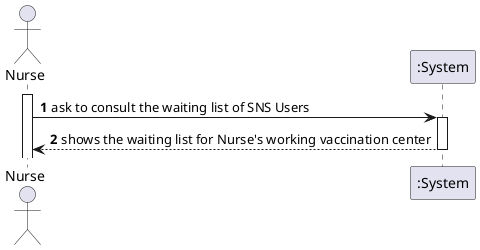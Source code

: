 @startuml
autonumber
actor "Nurse" as Nurse
participant ":System" as System

activate Nurse
Nurse -> System : ask to consult the waiting list of SNS Users
activate System
System --> Nurse : shows the waiting list for Nurse's working vaccination center
deactivate System

@enduml